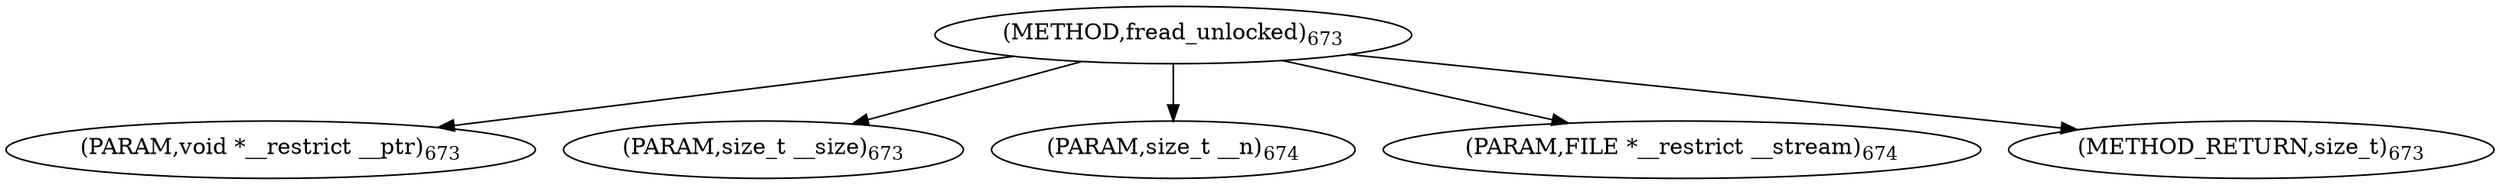 digraph "fread_unlocked" {  
"2639" [label = <(METHOD,fread_unlocked)<SUB>673</SUB>> ]
"2640" [label = <(PARAM,void *__restrict __ptr)<SUB>673</SUB>> ]
"2641" [label = <(PARAM,size_t __size)<SUB>673</SUB>> ]
"2642" [label = <(PARAM,size_t __n)<SUB>674</SUB>> ]
"2643" [label = <(PARAM,FILE *__restrict __stream)<SUB>674</SUB>> ]
"2644" [label = <(METHOD_RETURN,size_t)<SUB>673</SUB>> ]
  "2639" -> "2640" 
  "2639" -> "2641" 
  "2639" -> "2642" 
  "2639" -> "2643" 
  "2639" -> "2644" 
}
